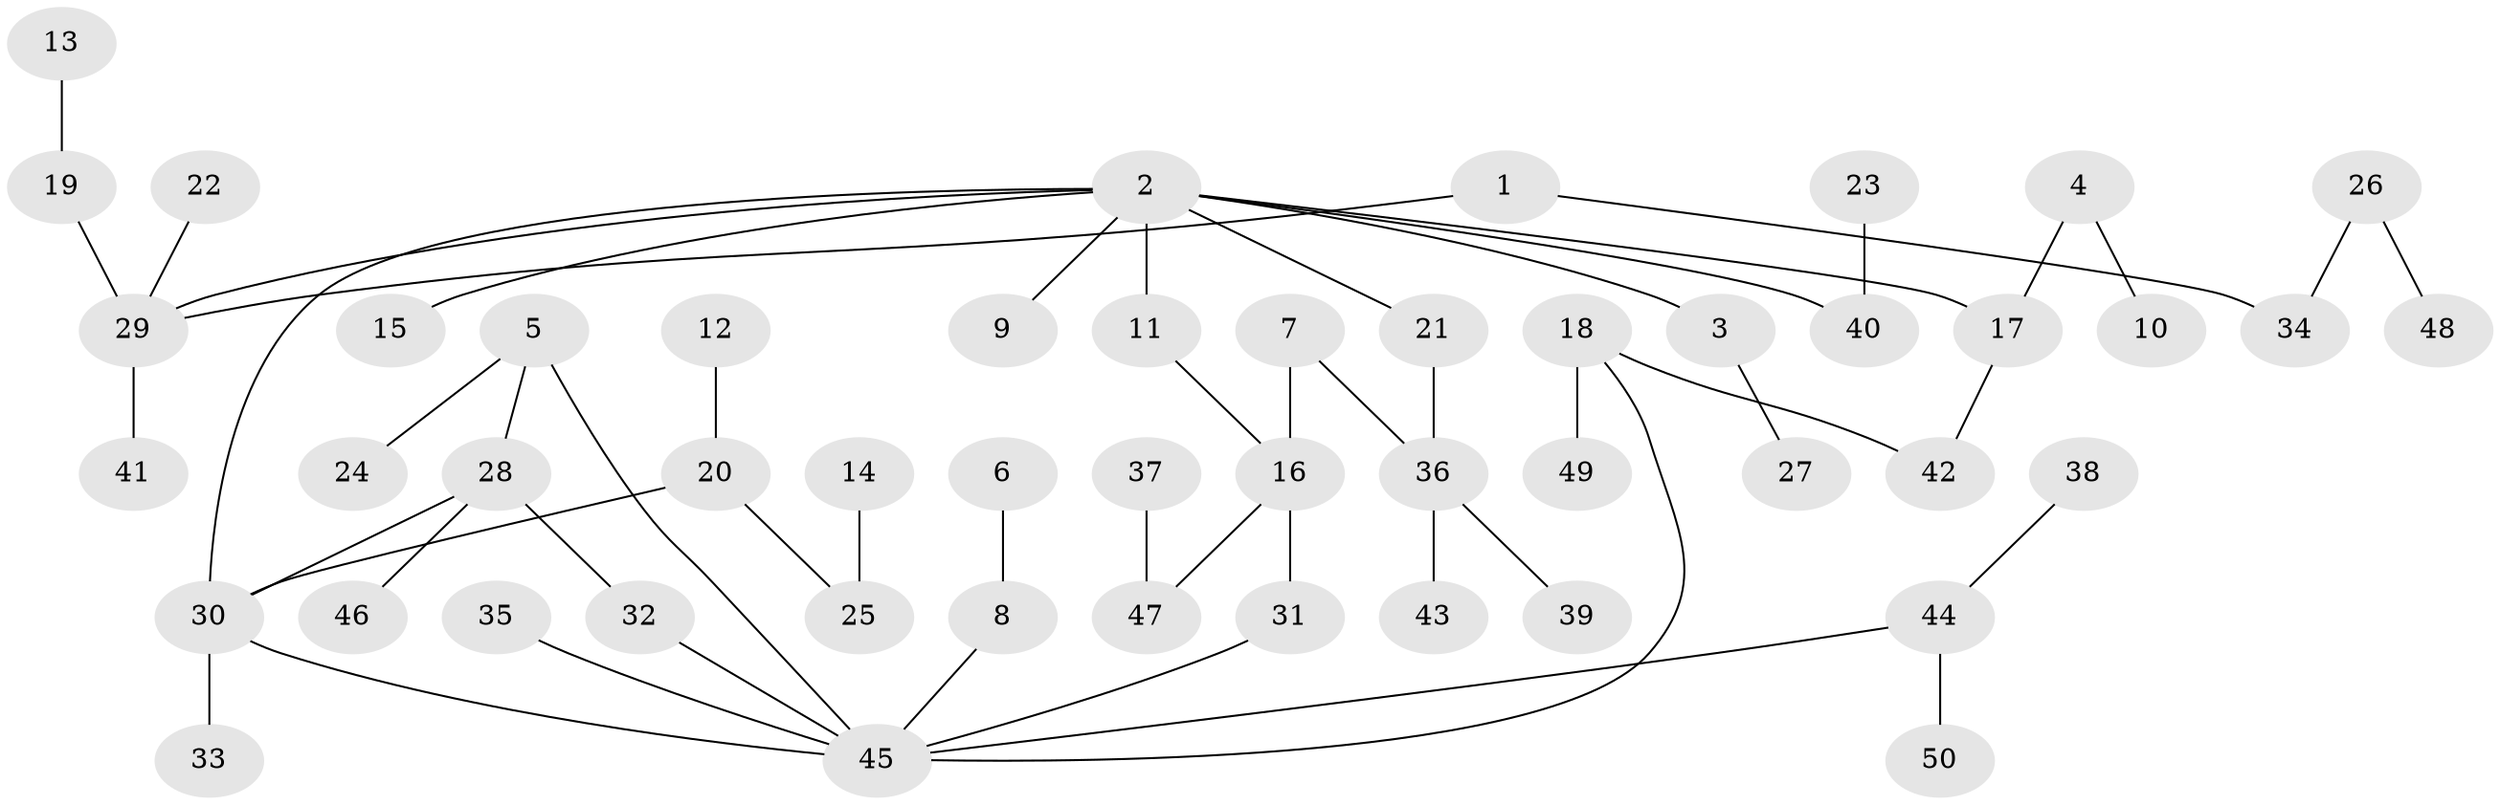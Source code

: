 // original degree distribution, {7: 0.01, 3: 0.14, 6: 0.03, 9: 0.01, 4: 0.07, 2: 0.3, 1: 0.44}
// Generated by graph-tools (version 1.1) at 2025/25/03/09/25 03:25:32]
// undirected, 50 vertices, 54 edges
graph export_dot {
graph [start="1"]
  node [color=gray90,style=filled];
  1;
  2;
  3;
  4;
  5;
  6;
  7;
  8;
  9;
  10;
  11;
  12;
  13;
  14;
  15;
  16;
  17;
  18;
  19;
  20;
  21;
  22;
  23;
  24;
  25;
  26;
  27;
  28;
  29;
  30;
  31;
  32;
  33;
  34;
  35;
  36;
  37;
  38;
  39;
  40;
  41;
  42;
  43;
  44;
  45;
  46;
  47;
  48;
  49;
  50;
  1 -- 29 [weight=1.0];
  1 -- 34 [weight=1.0];
  2 -- 3 [weight=1.0];
  2 -- 9 [weight=1.0];
  2 -- 11 [weight=1.0];
  2 -- 15 [weight=1.0];
  2 -- 17 [weight=1.0];
  2 -- 21 [weight=1.0];
  2 -- 29 [weight=1.0];
  2 -- 30 [weight=1.0];
  2 -- 40 [weight=1.0];
  3 -- 27 [weight=1.0];
  4 -- 10 [weight=1.0];
  4 -- 17 [weight=1.0];
  5 -- 24 [weight=1.0];
  5 -- 28 [weight=1.0];
  5 -- 45 [weight=1.0];
  6 -- 8 [weight=1.0];
  7 -- 16 [weight=1.0];
  7 -- 36 [weight=1.0];
  8 -- 45 [weight=1.0];
  11 -- 16 [weight=1.0];
  12 -- 20 [weight=1.0];
  13 -- 19 [weight=1.0];
  14 -- 25 [weight=1.0];
  16 -- 31 [weight=1.0];
  16 -- 47 [weight=1.0];
  17 -- 42 [weight=1.0];
  18 -- 42 [weight=1.0];
  18 -- 45 [weight=1.0];
  18 -- 49 [weight=1.0];
  19 -- 29 [weight=1.0];
  20 -- 25 [weight=1.0];
  20 -- 30 [weight=1.0];
  21 -- 36 [weight=1.0];
  22 -- 29 [weight=1.0];
  23 -- 40 [weight=1.0];
  26 -- 34 [weight=1.0];
  26 -- 48 [weight=1.0];
  28 -- 30 [weight=1.0];
  28 -- 32 [weight=1.0];
  28 -- 46 [weight=1.0];
  29 -- 41 [weight=1.0];
  30 -- 33 [weight=1.0];
  30 -- 45 [weight=1.0];
  31 -- 45 [weight=1.0];
  32 -- 45 [weight=1.0];
  35 -- 45 [weight=1.0];
  36 -- 39 [weight=1.0];
  36 -- 43 [weight=1.0];
  37 -- 47 [weight=1.0];
  38 -- 44 [weight=1.0];
  44 -- 45 [weight=1.0];
  44 -- 50 [weight=1.0];
}
